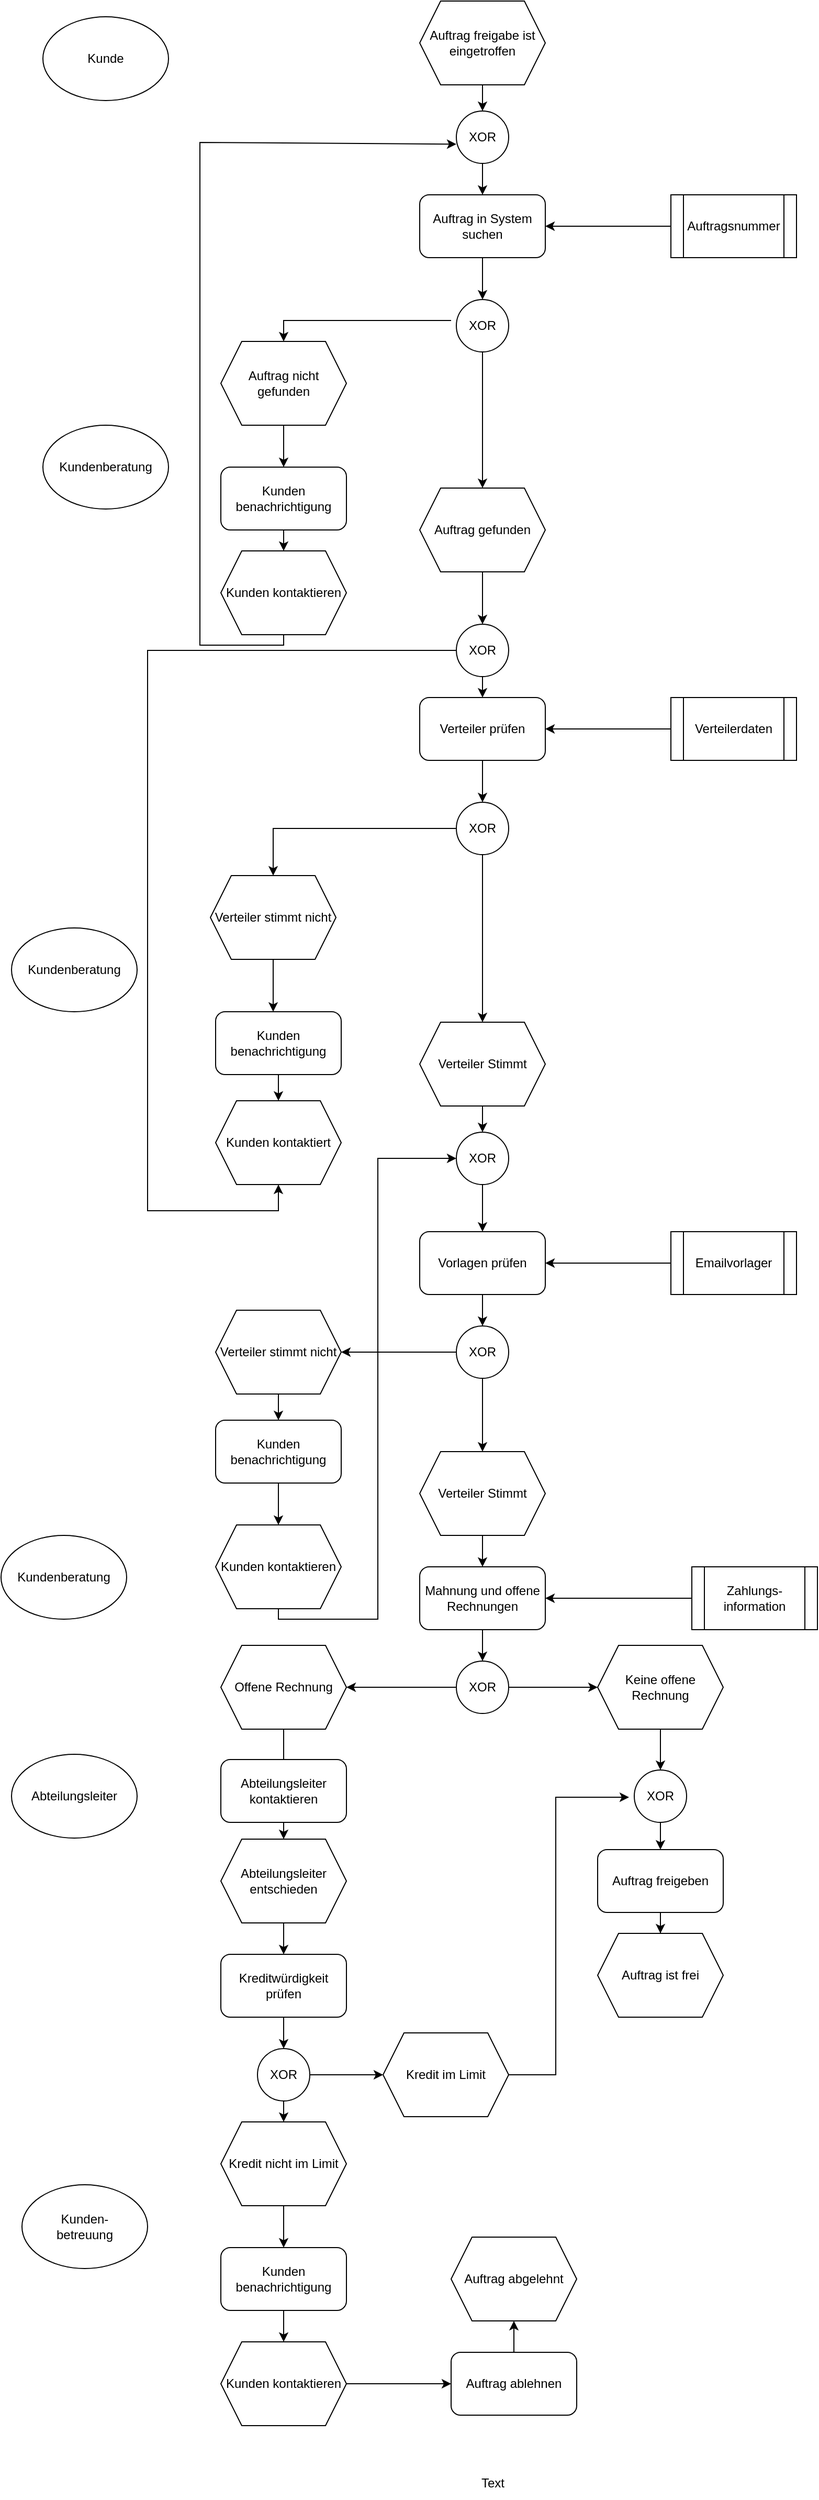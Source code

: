 <mxfile version="21.4.0" type="device">
  <diagram name="Seite-1" id="0sQVC23X_v0yhnxGCehn">
    <mxGraphModel dx="1195" dy="608" grid="1" gridSize="10" guides="1" tooltips="1" connect="1" arrows="1" fold="1" page="1" pageScale="1" pageWidth="827" pageHeight="1169" math="0" shadow="0">
      <root>
        <mxCell id="0" />
        <mxCell id="1" parent="0" />
        <mxCell id="WyGthv9Fyi8a851mMaAl-1" value="Auftrag gefunden" style="shape=hexagon;perimeter=hexagonPerimeter2;whiteSpace=wrap;html=1;fixedSize=1;" parent="1" vertex="1">
          <mxGeometry x="400" y="480" width="120" height="80" as="geometry" />
        </mxCell>
        <mxCell id="k73TXkJfmJBEP01-axGc-35" style="edgeStyle=orthogonalEdgeStyle;rounded=0;orthogonalLoop=1;jettySize=auto;html=1;" parent="1" source="WyGthv9Fyi8a851mMaAl-2" target="WyGthv9Fyi8a851mMaAl-1" edge="1">
          <mxGeometry relative="1" as="geometry" />
        </mxCell>
        <mxCell id="WyGthv9Fyi8a851mMaAl-2" value="XOR" style="ellipse;whiteSpace=wrap;html=1;aspect=fixed;" parent="1" vertex="1">
          <mxGeometry x="435" y="300" width="50" height="50" as="geometry" />
        </mxCell>
        <mxCell id="WyGthv9Fyi8a851mMaAl-3" value="Auftrag nicht gefunden" style="shape=hexagon;perimeter=hexagonPerimeter2;whiteSpace=wrap;html=1;fixedSize=1;" parent="1" vertex="1">
          <mxGeometry x="210" y="340" width="120" height="80" as="geometry" />
        </mxCell>
        <mxCell id="WyGthv9Fyi8a851mMaAl-22" value="" style="endArrow=classic;html=1;rounded=0;exitX=0.5;exitY=1;exitDx=0;exitDy=0;entryX=0.5;entryY=0;entryDx=0;entryDy=0;" parent="1" source="WyGthv9Fyi8a851mMaAl-1" target="7JB95Yita-Zpa4TW5TXj-19" edge="1">
          <mxGeometry width="50" height="50" relative="1" as="geometry">
            <mxPoint x="680" y="500" as="sourcePoint" />
            <mxPoint x="630" y="535" as="targetPoint" />
          </mxGeometry>
        </mxCell>
        <mxCell id="WyGthv9Fyi8a851mMaAl-92" value="Verteiler stimmt nicht" style="shape=hexagon;perimeter=hexagonPerimeter2;whiteSpace=wrap;html=1;fixedSize=1;" parent="1" vertex="1">
          <mxGeometry x="200" y="850" width="120" height="80" as="geometry" />
        </mxCell>
        <mxCell id="k73TXkJfmJBEP01-axGc-13" value="" style="endArrow=classic;html=1;rounded=0;exitX=0.5;exitY=1;exitDx=0;exitDy=0;" parent="1" source="WyGthv9Fyi8a851mMaAl-3" edge="1">
          <mxGeometry width="50" height="50" relative="1" as="geometry">
            <mxPoint x="380" y="510" as="sourcePoint" />
            <mxPoint x="270" y="460" as="targetPoint" />
          </mxGeometry>
        </mxCell>
        <mxCell id="k73TXkJfmJBEP01-axGc-30" value="Kunde" style="ellipse;whiteSpace=wrap;html=1;" parent="1" vertex="1">
          <mxGeometry x="40" y="30" width="120" height="80" as="geometry" />
        </mxCell>
        <mxCell id="k73TXkJfmJBEP01-axGc-33" value="&lt;span lang=&quot;de&quot;&gt;&lt;span&gt;&lt;span&gt;Kundenberatung&lt;/span&gt;&lt;/span&gt;&lt;/span&gt;" style="ellipse;whiteSpace=wrap;html=1;" parent="1" vertex="1">
          <mxGeometry x="40" y="420" width="120" height="80" as="geometry" />
        </mxCell>
        <mxCell id="k73TXkJfmJBEP01-axGc-38" value="" style="endArrow=classic;html=1;rounded=0;entryX=0;entryY=0.5;entryDx=0;entryDy=0;exitX=0.5;exitY=1;exitDx=0;exitDy=0;" parent="1" target="7JB95Yita-Zpa4TW5TXj-33" edge="1" source="7JB95Yita-Zpa4TW5TXj-44">
          <mxGeometry width="50" height="50" relative="1" as="geometry">
            <mxPoint x="270" y="1740" as="sourcePoint" />
            <mxPoint x="130" y="1207.647" as="targetPoint" />
            <Array as="points">
              <mxPoint x="265" y="1560" />
              <mxPoint x="360" y="1560" />
              <mxPoint x="360" y="1120" />
            </Array>
          </mxGeometry>
        </mxCell>
        <mxCell id="7JB95Yita-Zpa4TW5TXj-1" value="Auftrag freigabe ist eingetroffen" style="shape=hexagon;perimeter=hexagonPerimeter2;whiteSpace=wrap;html=1;fixedSize=1;" vertex="1" parent="1">
          <mxGeometry x="400" y="15" width="120" height="80" as="geometry" />
        </mxCell>
        <mxCell id="7JB95Yita-Zpa4TW5TXj-3" value="XOR" style="ellipse;whiteSpace=wrap;html=1;aspect=fixed;" vertex="1" parent="1">
          <mxGeometry x="435" y="120" width="50" height="50" as="geometry" />
        </mxCell>
        <mxCell id="7JB95Yita-Zpa4TW5TXj-5" value="" style="endArrow=classic;html=1;rounded=0;" edge="1" parent="1" source="7JB95Yita-Zpa4TW5TXj-1">
          <mxGeometry width="50" height="50" relative="1" as="geometry">
            <mxPoint x="410" y="200" as="sourcePoint" />
            <mxPoint x="460" y="120" as="targetPoint" />
          </mxGeometry>
        </mxCell>
        <mxCell id="7JB95Yita-Zpa4TW5TXj-8" value="" style="endArrow=classic;html=1;rounded=0;entryX=0.5;entryY=0;entryDx=0;entryDy=0;exitX=0.5;exitY=1;exitDx=0;exitDy=0;" edge="1" parent="1" source="7JB95Yita-Zpa4TW5TXj-3">
          <mxGeometry width="50" height="50" relative="1" as="geometry">
            <mxPoint x="410" y="190" as="sourcePoint" />
            <mxPoint x="460" y="200" as="targetPoint" />
          </mxGeometry>
        </mxCell>
        <mxCell id="7JB95Yita-Zpa4TW5TXj-9" value="Auftragsnummer" style="shape=process;whiteSpace=wrap;html=1;backgroundOutline=1;" vertex="1" parent="1">
          <mxGeometry x="640" y="200" width="120" height="60" as="geometry" />
        </mxCell>
        <mxCell id="7JB95Yita-Zpa4TW5TXj-11" value="" style="endArrow=classic;html=1;rounded=0;entryX=0.5;entryY=0;entryDx=0;entryDy=0;" edge="1" parent="1" target="WyGthv9Fyi8a851mMaAl-3">
          <mxGeometry width="50" height="50" relative="1" as="geometry">
            <mxPoint x="430" y="320" as="sourcePoint" />
            <mxPoint x="110" y="480" as="targetPoint" />
            <Array as="points">
              <mxPoint x="270" y="320" />
            </Array>
          </mxGeometry>
        </mxCell>
        <mxCell id="7JB95Yita-Zpa4TW5TXj-12" value="Kunden benachrichtigung" style="rounded=1;whiteSpace=wrap;html=1;" vertex="1" parent="1">
          <mxGeometry x="210" y="460" width="120" height="60" as="geometry" />
        </mxCell>
        <mxCell id="7JB95Yita-Zpa4TW5TXj-13" value="Kunden kontaktieren" style="shape=hexagon;perimeter=hexagonPerimeter2;whiteSpace=wrap;html=1;fixedSize=1;" vertex="1" parent="1">
          <mxGeometry x="210" y="540" width="120" height="80" as="geometry" />
        </mxCell>
        <mxCell id="7JB95Yita-Zpa4TW5TXj-14" value="" style="endArrow=classic;html=1;rounded=0;entryX=0.5;entryY=0;entryDx=0;entryDy=0;exitX=0.5;exitY=1;exitDx=0;exitDy=0;" edge="1" parent="1" source="7JB95Yita-Zpa4TW5TXj-12" target="7JB95Yita-Zpa4TW5TXj-13">
          <mxGeometry width="50" height="50" relative="1" as="geometry">
            <mxPoint x="80" y="400" as="sourcePoint" />
            <mxPoint x="130" y="350" as="targetPoint" />
          </mxGeometry>
        </mxCell>
        <mxCell id="7JB95Yita-Zpa4TW5TXj-15" value="Auftrag in System suchen" style="rounded=1;whiteSpace=wrap;html=1;" vertex="1" parent="1">
          <mxGeometry x="400" y="200" width="120" height="60" as="geometry" />
        </mxCell>
        <mxCell id="7JB95Yita-Zpa4TW5TXj-16" value="" style="endArrow=classic;html=1;rounded=0;entryX=0.5;entryY=0;entryDx=0;entryDy=0;" edge="1" parent="1" source="7JB95Yita-Zpa4TW5TXj-15" target="WyGthv9Fyi8a851mMaAl-2">
          <mxGeometry width="50" height="50" relative="1" as="geometry">
            <mxPoint x="80" y="430" as="sourcePoint" />
            <mxPoint x="130" y="380" as="targetPoint" />
          </mxGeometry>
        </mxCell>
        <mxCell id="7JB95Yita-Zpa4TW5TXj-17" value="" style="endArrow=classic;html=1;rounded=0;exitX=0;exitY=0.5;exitDx=0;exitDy=0;entryX=1;entryY=0.5;entryDx=0;entryDy=0;" edge="1" parent="1" source="7JB95Yita-Zpa4TW5TXj-9" target="7JB95Yita-Zpa4TW5TXj-15">
          <mxGeometry width="50" height="50" relative="1" as="geometry">
            <mxPoint x="260" y="420" as="sourcePoint" />
            <mxPoint x="310" y="370" as="targetPoint" />
          </mxGeometry>
        </mxCell>
        <mxCell id="7JB95Yita-Zpa4TW5TXj-18" value="Verteiler prüfen" style="rounded=1;whiteSpace=wrap;html=1;" vertex="1" parent="1">
          <mxGeometry x="400" y="680" width="120" height="60" as="geometry" />
        </mxCell>
        <mxCell id="7JB95Yita-Zpa4TW5TXj-19" value="XOR" style="ellipse;whiteSpace=wrap;html=1;aspect=fixed;" vertex="1" parent="1">
          <mxGeometry x="435" y="610" width="50" height="50" as="geometry" />
        </mxCell>
        <mxCell id="7JB95Yita-Zpa4TW5TXj-20" value="" style="endArrow=classic;html=1;rounded=0;entryX=0.5;entryY=0;entryDx=0;entryDy=0;exitX=0.5;exitY=1;exitDx=0;exitDy=0;" edge="1" parent="1" source="7JB95Yita-Zpa4TW5TXj-19" target="7JB95Yita-Zpa4TW5TXj-18">
          <mxGeometry width="50" height="50" relative="1" as="geometry">
            <mxPoint x="280" y="430" as="sourcePoint" />
            <mxPoint x="330" y="380" as="targetPoint" />
          </mxGeometry>
        </mxCell>
        <mxCell id="7JB95Yita-Zpa4TW5TXj-21" value="Verteilerdaten" style="shape=process;whiteSpace=wrap;html=1;backgroundOutline=1;" vertex="1" parent="1">
          <mxGeometry x="640" y="680" width="120" height="60" as="geometry" />
        </mxCell>
        <mxCell id="7JB95Yita-Zpa4TW5TXj-22" value="" style="endArrow=classic;html=1;rounded=0;exitX=0;exitY=0.5;exitDx=0;exitDy=0;entryX=1;entryY=0.5;entryDx=0;entryDy=0;" edge="1" parent="1" source="7JB95Yita-Zpa4TW5TXj-21" target="7JB95Yita-Zpa4TW5TXj-18">
          <mxGeometry width="50" height="50" relative="1" as="geometry">
            <mxPoint x="650" y="240" as="sourcePoint" />
            <mxPoint x="530" y="240" as="targetPoint" />
          </mxGeometry>
        </mxCell>
        <mxCell id="7JB95Yita-Zpa4TW5TXj-23" value="Verteiler Stimmt" style="shape=hexagon;perimeter=hexagonPerimeter2;whiteSpace=wrap;html=1;fixedSize=1;" vertex="1" parent="1">
          <mxGeometry x="400" y="990" width="120" height="80" as="geometry" />
        </mxCell>
        <mxCell id="7JB95Yita-Zpa4TW5TXj-24" value="XOR" style="ellipse;whiteSpace=wrap;html=1;aspect=fixed;" vertex="1" parent="1">
          <mxGeometry x="435" y="780" width="50" height="50" as="geometry" />
        </mxCell>
        <mxCell id="7JB95Yita-Zpa4TW5TXj-25" value="Kunden benachrichtigung" style="rounded=1;whiteSpace=wrap;html=1;" vertex="1" parent="1">
          <mxGeometry x="205" y="980" width="120" height="60" as="geometry" />
        </mxCell>
        <mxCell id="7JB95Yita-Zpa4TW5TXj-26" value="Kunden kontaktiert" style="shape=hexagon;perimeter=hexagonPerimeter2;whiteSpace=wrap;html=1;fixedSize=1;" vertex="1" parent="1">
          <mxGeometry x="205" y="1065" width="120" height="80" as="geometry" />
        </mxCell>
        <mxCell id="7JB95Yita-Zpa4TW5TXj-27" value="" style="endArrow=classic;html=1;rounded=0;entryX=0.5;entryY=0;entryDx=0;entryDy=0;exitX=0.5;exitY=1;exitDx=0;exitDy=0;" edge="1" parent="1" source="7JB95Yita-Zpa4TW5TXj-25" target="7JB95Yita-Zpa4TW5TXj-26">
          <mxGeometry width="50" height="50" relative="1" as="geometry">
            <mxPoint x="75" y="920" as="sourcePoint" />
            <mxPoint x="125" y="870" as="targetPoint" />
          </mxGeometry>
        </mxCell>
        <mxCell id="7JB95Yita-Zpa4TW5TXj-28" value="" style="endArrow=classic;html=1;rounded=0;exitX=0.5;exitY=1;exitDx=0;exitDy=0;" edge="1" parent="1" source="WyGthv9Fyi8a851mMaAl-92">
          <mxGeometry width="50" height="50" relative="1" as="geometry">
            <mxPoint x="280" y="830" as="sourcePoint" />
            <mxPoint x="260" y="980" as="targetPoint" />
          </mxGeometry>
        </mxCell>
        <mxCell id="7JB95Yita-Zpa4TW5TXj-29" value="" style="endArrow=classic;html=1;rounded=0;entryX=0.5;entryY=0;entryDx=0;entryDy=0;" edge="1" parent="1" source="7JB95Yita-Zpa4TW5TXj-18" target="7JB95Yita-Zpa4TW5TXj-24">
          <mxGeometry width="50" height="50" relative="1" as="geometry">
            <mxPoint x="280" y="830" as="sourcePoint" />
            <mxPoint x="330" y="780" as="targetPoint" />
          </mxGeometry>
        </mxCell>
        <mxCell id="7JB95Yita-Zpa4TW5TXj-30" value="" style="endArrow=classic;html=1;rounded=0;entryX=0.5;entryY=0;entryDx=0;entryDy=0;exitX=0.5;exitY=1;exitDx=0;exitDy=0;" edge="1" parent="1" source="7JB95Yita-Zpa4TW5TXj-24" target="7JB95Yita-Zpa4TW5TXj-23">
          <mxGeometry width="50" height="50" relative="1" as="geometry">
            <mxPoint x="280" y="830" as="sourcePoint" />
            <mxPoint x="330" y="780" as="targetPoint" />
          </mxGeometry>
        </mxCell>
        <mxCell id="7JB95Yita-Zpa4TW5TXj-31" value="" style="endArrow=classic;html=1;rounded=0;entryX=0.5;entryY=0;entryDx=0;entryDy=0;exitX=0;exitY=0.5;exitDx=0;exitDy=0;" edge="1" parent="1" source="7JB95Yita-Zpa4TW5TXj-24" target="WyGthv9Fyi8a851mMaAl-92">
          <mxGeometry width="50" height="50" relative="1" as="geometry">
            <mxPoint x="440" y="330" as="sourcePoint" />
            <mxPoint x="280" y="350" as="targetPoint" />
            <Array as="points">
              <mxPoint x="260" y="805" />
            </Array>
          </mxGeometry>
        </mxCell>
        <mxCell id="7JB95Yita-Zpa4TW5TXj-32" value="" style="endArrow=classic;html=1;rounded=0;exitX=0;exitY=0.5;exitDx=0;exitDy=0;entryX=0.5;entryY=1;entryDx=0;entryDy=0;" edge="1" parent="1" source="7JB95Yita-Zpa4TW5TXj-19" target="7JB95Yita-Zpa4TW5TXj-26">
          <mxGeometry width="50" height="50" relative="1" as="geometry">
            <mxPoint x="445" y="815" as="sourcePoint" />
            <mxPoint x="120" y="1170" as="targetPoint" />
            <Array as="points">
              <mxPoint x="140" y="635" />
              <mxPoint x="140" y="1170" />
              <mxPoint x="265" y="1170" />
            </Array>
          </mxGeometry>
        </mxCell>
        <mxCell id="7JB95Yita-Zpa4TW5TXj-33" value="XOR" style="ellipse;whiteSpace=wrap;html=1;aspect=fixed;" vertex="1" parent="1">
          <mxGeometry x="435" y="1095" width="50" height="50" as="geometry" />
        </mxCell>
        <mxCell id="7JB95Yita-Zpa4TW5TXj-36" value="Vorlagen prüfen" style="rounded=1;whiteSpace=wrap;html=1;" vertex="1" parent="1">
          <mxGeometry x="400" y="1190" width="120" height="60" as="geometry" />
        </mxCell>
        <mxCell id="7JB95Yita-Zpa4TW5TXj-38" value="Emailvorlager" style="shape=process;whiteSpace=wrap;html=1;backgroundOutline=1;" vertex="1" parent="1">
          <mxGeometry x="640" y="1190" width="120" height="60" as="geometry" />
        </mxCell>
        <mxCell id="7JB95Yita-Zpa4TW5TXj-39" value="" style="endArrow=classic;html=1;rounded=0;exitX=0;exitY=0.5;exitDx=0;exitDy=0;entryX=1;entryY=0.5;entryDx=0;entryDy=0;" edge="1" parent="1" source="7JB95Yita-Zpa4TW5TXj-38" target="7JB95Yita-Zpa4TW5TXj-36">
          <mxGeometry width="50" height="50" relative="1" as="geometry">
            <mxPoint x="650" y="720" as="sourcePoint" />
            <mxPoint x="530" y="720" as="targetPoint" />
          </mxGeometry>
        </mxCell>
        <mxCell id="7JB95Yita-Zpa4TW5TXj-113" value="" style="edgeStyle=orthogonalEdgeStyle;rounded=0;orthogonalLoop=1;jettySize=auto;html=1;" edge="1" parent="1" source="7JB95Yita-Zpa4TW5TXj-40" target="7JB95Yita-Zpa4TW5TXj-43">
          <mxGeometry relative="1" as="geometry" />
        </mxCell>
        <mxCell id="7JB95Yita-Zpa4TW5TXj-40" value="Verteiler stimmt nicht" style="shape=hexagon;perimeter=hexagonPerimeter2;whiteSpace=wrap;html=1;fixedSize=1;" vertex="1" parent="1">
          <mxGeometry x="205" y="1265" width="120" height="80" as="geometry" />
        </mxCell>
        <mxCell id="7JB95Yita-Zpa4TW5TXj-111" value="" style="edgeStyle=orthogonalEdgeStyle;rounded=0;orthogonalLoop=1;jettySize=auto;html=1;" edge="1" parent="1" source="7JB95Yita-Zpa4TW5TXj-41" target="7JB95Yita-Zpa4TW5TXj-59">
          <mxGeometry relative="1" as="geometry" />
        </mxCell>
        <mxCell id="7JB95Yita-Zpa4TW5TXj-41" value="Verteiler Stimmt" style="shape=hexagon;perimeter=hexagonPerimeter2;whiteSpace=wrap;html=1;fixedSize=1;" vertex="1" parent="1">
          <mxGeometry x="400" y="1400" width="120" height="80" as="geometry" />
        </mxCell>
        <mxCell id="7JB95Yita-Zpa4TW5TXj-112" value="" style="edgeStyle=orthogonalEdgeStyle;rounded=0;orthogonalLoop=1;jettySize=auto;html=1;" edge="1" parent="1" source="7JB95Yita-Zpa4TW5TXj-42" target="7JB95Yita-Zpa4TW5TXj-40">
          <mxGeometry relative="1" as="geometry" />
        </mxCell>
        <mxCell id="7JB95Yita-Zpa4TW5TXj-42" value="XOR" style="ellipse;whiteSpace=wrap;html=1;aspect=fixed;" vertex="1" parent="1">
          <mxGeometry x="435" y="1280" width="50" height="50" as="geometry" />
        </mxCell>
        <mxCell id="7JB95Yita-Zpa4TW5TXj-43" value="Kunden benachrichtigung" style="rounded=1;whiteSpace=wrap;html=1;" vertex="1" parent="1">
          <mxGeometry x="205" y="1370" width="120" height="60" as="geometry" />
        </mxCell>
        <mxCell id="7JB95Yita-Zpa4TW5TXj-44" value="Kunden kontaktieren" style="shape=hexagon;perimeter=hexagonPerimeter2;whiteSpace=wrap;html=1;fixedSize=1;" vertex="1" parent="1">
          <mxGeometry x="205" y="1470" width="120" height="80" as="geometry" />
        </mxCell>
        <mxCell id="7JB95Yita-Zpa4TW5TXj-45" value="" style="endArrow=classic;html=1;rounded=0;entryX=0.5;entryY=0;entryDx=0;entryDy=0;exitX=0.5;exitY=1;exitDx=0;exitDy=0;" edge="1" parent="1" source="7JB95Yita-Zpa4TW5TXj-43" target="7JB95Yita-Zpa4TW5TXj-44">
          <mxGeometry width="50" height="50" relative="1" as="geometry">
            <mxPoint x="75" y="1514" as="sourcePoint" />
            <mxPoint x="125" y="1464" as="targetPoint" />
          </mxGeometry>
        </mxCell>
        <mxCell id="7JB95Yita-Zpa4TW5TXj-47" value="" style="endArrow=classic;html=1;rounded=0;entryX=0.5;entryY=0;entryDx=0;entryDy=0;exitX=0.5;exitY=1;exitDx=0;exitDy=0;" edge="1" parent="1" source="7JB95Yita-Zpa4TW5TXj-42" target="7JB95Yita-Zpa4TW5TXj-41">
          <mxGeometry width="50" height="50" relative="1" as="geometry">
            <mxPoint x="280" y="1424" as="sourcePoint" />
            <mxPoint x="330" y="1374" as="targetPoint" />
          </mxGeometry>
        </mxCell>
        <mxCell id="7JB95Yita-Zpa4TW5TXj-52" value="" style="endArrow=classic;html=1;rounded=0;entryX=0.5;entryY=0;entryDx=0;entryDy=0;exitX=0.5;exitY=1;exitDx=0;exitDy=0;" edge="1" parent="1" source="7JB95Yita-Zpa4TW5TXj-23" target="7JB95Yita-Zpa4TW5TXj-33">
          <mxGeometry width="50" height="50" relative="1" as="geometry">
            <mxPoint x="420" y="1200" as="sourcePoint" />
            <mxPoint x="470" y="1150" as="targetPoint" />
          </mxGeometry>
        </mxCell>
        <mxCell id="7JB95Yita-Zpa4TW5TXj-53" value="" style="endArrow=classic;html=1;rounded=0;exitX=0.5;exitY=1;exitDx=0;exitDy=0;" edge="1" parent="1" source="7JB95Yita-Zpa4TW5TXj-33" target="7JB95Yita-Zpa4TW5TXj-36">
          <mxGeometry width="50" height="50" relative="1" as="geometry">
            <mxPoint x="470" y="1080" as="sourcePoint" />
            <mxPoint x="470" y="1205" as="targetPoint" />
          </mxGeometry>
        </mxCell>
        <mxCell id="7JB95Yita-Zpa4TW5TXj-54" value="" style="endArrow=classic;html=1;rounded=0;entryX=0.5;entryY=0;entryDx=0;entryDy=0;exitX=0.5;exitY=1;exitDx=0;exitDy=0;" edge="1" parent="1" source="7JB95Yita-Zpa4TW5TXj-36" target="7JB95Yita-Zpa4TW5TXj-42">
          <mxGeometry width="50" height="50" relative="1" as="geometry">
            <mxPoint x="480" y="1090" as="sourcePoint" />
            <mxPoint x="480" y="1215" as="targetPoint" />
          </mxGeometry>
        </mxCell>
        <mxCell id="7JB95Yita-Zpa4TW5TXj-56" value="Kundenberatung" style="ellipse;whiteSpace=wrap;html=1;" vertex="1" parent="1">
          <mxGeometry y="1480" width="120" height="80" as="geometry" />
        </mxCell>
        <mxCell id="7JB95Yita-Zpa4TW5TXj-102" value="" style="edgeStyle=orthogonalEdgeStyle;rounded=0;orthogonalLoop=1;jettySize=auto;html=1;" edge="1" parent="1" source="7JB95Yita-Zpa4TW5TXj-59" target="7JB95Yita-Zpa4TW5TXj-63">
          <mxGeometry relative="1" as="geometry" />
        </mxCell>
        <mxCell id="7JB95Yita-Zpa4TW5TXj-59" value="Mahnung und offene Rechnungen" style="rounded=1;whiteSpace=wrap;html=1;" vertex="1" parent="1">
          <mxGeometry x="400" y="1510" width="120" height="60" as="geometry" />
        </mxCell>
        <mxCell id="7JB95Yita-Zpa4TW5TXj-60" value="Text" style="text;strokeColor=none;align=center;fillColor=none;html=1;verticalAlign=middle;whiteSpace=wrap;rounded=0;" vertex="1" parent="1">
          <mxGeometry x="440" y="2370" width="60" height="30" as="geometry" />
        </mxCell>
        <mxCell id="7JB95Yita-Zpa4TW5TXj-80" value="" style="edgeStyle=orthogonalEdgeStyle;rounded=0;orthogonalLoop=1;jettySize=auto;html=1;" edge="1" parent="1" source="7JB95Yita-Zpa4TW5TXj-63" target="7JB95Yita-Zpa4TW5TXj-70">
          <mxGeometry relative="1" as="geometry" />
        </mxCell>
        <mxCell id="7JB95Yita-Zpa4TW5TXj-90" value="" style="edgeStyle=orthogonalEdgeStyle;rounded=0;orthogonalLoop=1;jettySize=auto;html=1;" edge="1" parent="1" source="7JB95Yita-Zpa4TW5TXj-63" target="7JB95Yita-Zpa4TW5TXj-65">
          <mxGeometry relative="1" as="geometry" />
        </mxCell>
        <mxCell id="7JB95Yita-Zpa4TW5TXj-63" value="XOR" style="ellipse;whiteSpace=wrap;html=1;aspect=fixed;" vertex="1" parent="1">
          <mxGeometry x="435" y="1600" width="50" height="50" as="geometry" />
        </mxCell>
        <mxCell id="7JB95Yita-Zpa4TW5TXj-91" value="" style="edgeStyle=orthogonalEdgeStyle;rounded=0;orthogonalLoop=1;jettySize=auto;html=1;" edge="1" parent="1" source="7JB95Yita-Zpa4TW5TXj-93" target="7JB95Yita-Zpa4TW5TXj-79">
          <mxGeometry relative="1" as="geometry" />
        </mxCell>
        <mxCell id="7JB95Yita-Zpa4TW5TXj-65" value="Keine offene Rechnung" style="shape=hexagon;perimeter=hexagonPerimeter2;whiteSpace=wrap;html=1;fixedSize=1;" vertex="1" parent="1">
          <mxGeometry x="570" y="1585" width="120" height="80" as="geometry" />
        </mxCell>
        <mxCell id="7JB95Yita-Zpa4TW5TXj-98" value="" style="edgeStyle=orthogonalEdgeStyle;rounded=0;orthogonalLoop=1;jettySize=auto;html=1;" edge="1" parent="1" source="7JB95Yita-Zpa4TW5TXj-66" target="7JB95Yita-Zpa4TW5TXj-74">
          <mxGeometry relative="1" as="geometry" />
        </mxCell>
        <mxCell id="7JB95Yita-Zpa4TW5TXj-66" value="XOR" style="ellipse;whiteSpace=wrap;html=1;aspect=fixed;" vertex="1" parent="1">
          <mxGeometry x="245" y="1970" width="50" height="50" as="geometry" />
        </mxCell>
        <mxCell id="7JB95Yita-Zpa4TW5TXj-89" value="" style="edgeStyle=orthogonalEdgeStyle;rounded=0;orthogonalLoop=1;jettySize=auto;html=1;" edge="1" parent="1" source="7JB95Yita-Zpa4TW5TXj-67" target="7JB95Yita-Zpa4TW5TXj-87">
          <mxGeometry relative="1" as="geometry" />
        </mxCell>
        <mxCell id="7JB95Yita-Zpa4TW5TXj-67" value="Auftrag ablehnen" style="rounded=1;whiteSpace=wrap;html=1;" vertex="1" parent="1">
          <mxGeometry x="430" y="2260" width="120" height="60" as="geometry" />
        </mxCell>
        <mxCell id="7JB95Yita-Zpa4TW5TXj-68" value="Auftrag ist frei" style="shape=hexagon;perimeter=hexagonPerimeter2;whiteSpace=wrap;html=1;fixedSize=1;" vertex="1" parent="1">
          <mxGeometry x="570" y="1860" width="120" height="80" as="geometry" />
        </mxCell>
        <mxCell id="7JB95Yita-Zpa4TW5TXj-81" value="" style="edgeStyle=orthogonalEdgeStyle;rounded=0;orthogonalLoop=1;jettySize=auto;html=1;" edge="1" parent="1" source="7JB95Yita-Zpa4TW5TXj-70" target="7JB95Yita-Zpa4TW5TXj-72">
          <mxGeometry relative="1" as="geometry" />
        </mxCell>
        <mxCell id="7JB95Yita-Zpa4TW5TXj-70" value="Offene Rechnung" style="shape=hexagon;perimeter=hexagonPerimeter2;whiteSpace=wrap;html=1;fixedSize=1;" vertex="1" parent="1">
          <mxGeometry x="210" y="1585" width="120" height="80" as="geometry" />
        </mxCell>
        <mxCell id="7JB95Yita-Zpa4TW5TXj-71" value="Abteilungsleiter kontaktieren" style="rounded=1;whiteSpace=wrap;html=1;" vertex="1" parent="1">
          <mxGeometry x="210" y="1694" width="120" height="60" as="geometry" />
        </mxCell>
        <mxCell id="7JB95Yita-Zpa4TW5TXj-82" value="" style="edgeStyle=orthogonalEdgeStyle;rounded=0;orthogonalLoop=1;jettySize=auto;html=1;" edge="1" parent="1" source="7JB95Yita-Zpa4TW5TXj-72" target="7JB95Yita-Zpa4TW5TXj-73">
          <mxGeometry relative="1" as="geometry" />
        </mxCell>
        <mxCell id="7JB95Yita-Zpa4TW5TXj-72" value="Abteilungsleiter entschieden" style="shape=hexagon;perimeter=hexagonPerimeter2;whiteSpace=wrap;html=1;fixedSize=1;" vertex="1" parent="1">
          <mxGeometry x="210" y="1770" width="120" height="80" as="geometry" />
        </mxCell>
        <mxCell id="7JB95Yita-Zpa4TW5TXj-73" value="Kreditwürdigkeit prüfen" style="rounded=1;whiteSpace=wrap;html=1;" vertex="1" parent="1">
          <mxGeometry x="210" y="1880" width="120" height="60" as="geometry" />
        </mxCell>
        <mxCell id="7JB95Yita-Zpa4TW5TXj-97" value="" style="edgeStyle=orthogonalEdgeStyle;rounded=0;orthogonalLoop=1;jettySize=auto;html=1;exitX=1;exitY=0.5;exitDx=0;exitDy=0;" edge="1" parent="1" source="7JB95Yita-Zpa4TW5TXj-74">
          <mxGeometry relative="1" as="geometry">
            <mxPoint x="600" y="1730" as="targetPoint" />
            <Array as="points">
              <mxPoint x="530" y="1995" />
              <mxPoint x="530" y="1730" />
            </Array>
          </mxGeometry>
        </mxCell>
        <mxCell id="7JB95Yita-Zpa4TW5TXj-74" value="Kredit im Limit" style="shape=hexagon;perimeter=hexagonPerimeter2;whiteSpace=wrap;html=1;fixedSize=1;" vertex="1" parent="1">
          <mxGeometry x="365" y="1955" width="120" height="80" as="geometry" />
        </mxCell>
        <mxCell id="7JB95Yita-Zpa4TW5TXj-86" value="" style="edgeStyle=orthogonalEdgeStyle;rounded=0;orthogonalLoop=1;jettySize=auto;html=1;" edge="1" parent="1" source="7JB95Yita-Zpa4TW5TXj-75" target="7JB95Yita-Zpa4TW5TXj-76">
          <mxGeometry relative="1" as="geometry" />
        </mxCell>
        <mxCell id="7JB95Yita-Zpa4TW5TXj-75" value="Kredit nicht im Limit" style="shape=hexagon;perimeter=hexagonPerimeter2;whiteSpace=wrap;html=1;fixedSize=1;" vertex="1" parent="1">
          <mxGeometry x="210" y="2040" width="120" height="80" as="geometry" />
        </mxCell>
        <mxCell id="7JB95Yita-Zpa4TW5TXj-76" value="Kunden benachrichtigung" style="rounded=1;whiteSpace=wrap;html=1;" vertex="1" parent="1">
          <mxGeometry x="210" y="2160" width="120" height="60" as="geometry" />
        </mxCell>
        <mxCell id="7JB95Yita-Zpa4TW5TXj-88" value="" style="edgeStyle=orthogonalEdgeStyle;rounded=0;orthogonalLoop=1;jettySize=auto;html=1;" edge="1" parent="1" source="7JB95Yita-Zpa4TW5TXj-77" target="7JB95Yita-Zpa4TW5TXj-67">
          <mxGeometry relative="1" as="geometry" />
        </mxCell>
        <mxCell id="7JB95Yita-Zpa4TW5TXj-77" value="Kunden kontaktieren" style="shape=hexagon;perimeter=hexagonPerimeter2;whiteSpace=wrap;html=1;fixedSize=1;" vertex="1" parent="1">
          <mxGeometry x="210" y="2250" width="120" height="80" as="geometry" />
        </mxCell>
        <mxCell id="7JB95Yita-Zpa4TW5TXj-78" value="" style="endArrow=classic;html=1;rounded=0;entryX=0.5;entryY=0;entryDx=0;entryDy=0;exitX=0.5;exitY=1;exitDx=0;exitDy=0;" edge="1" parent="1" source="7JB95Yita-Zpa4TW5TXj-76" target="7JB95Yita-Zpa4TW5TXj-77">
          <mxGeometry width="50" height="50" relative="1" as="geometry">
            <mxPoint x="60" y="2294" as="sourcePoint" />
            <mxPoint x="110" y="2244" as="targetPoint" />
          </mxGeometry>
        </mxCell>
        <mxCell id="7JB95Yita-Zpa4TW5TXj-92" value="" style="edgeStyle=orthogonalEdgeStyle;rounded=0;orthogonalLoop=1;jettySize=auto;html=1;" edge="1" parent="1" source="7JB95Yita-Zpa4TW5TXj-79" target="7JB95Yita-Zpa4TW5TXj-68">
          <mxGeometry relative="1" as="geometry" />
        </mxCell>
        <mxCell id="7JB95Yita-Zpa4TW5TXj-79" value="Auftrag freigeben" style="rounded=1;whiteSpace=wrap;html=1;" vertex="1" parent="1">
          <mxGeometry x="570" y="1780" width="120" height="60" as="geometry" />
        </mxCell>
        <mxCell id="7JB95Yita-Zpa4TW5TXj-87" value="Auftrag abgelehnt" style="shape=hexagon;perimeter=hexagonPerimeter2;whiteSpace=wrap;html=1;fixedSize=1;" vertex="1" parent="1">
          <mxGeometry x="430" y="2150" width="120" height="80" as="geometry" />
        </mxCell>
        <mxCell id="7JB95Yita-Zpa4TW5TXj-94" value="" style="edgeStyle=orthogonalEdgeStyle;rounded=0;orthogonalLoop=1;jettySize=auto;html=1;" edge="1" parent="1" source="7JB95Yita-Zpa4TW5TXj-65" target="7JB95Yita-Zpa4TW5TXj-93">
          <mxGeometry relative="1" as="geometry">
            <mxPoint x="630" y="1665" as="sourcePoint" />
            <mxPoint x="630" y="1780" as="targetPoint" />
          </mxGeometry>
        </mxCell>
        <mxCell id="7JB95Yita-Zpa4TW5TXj-93" value="XOR" style="ellipse;whiteSpace=wrap;html=1;aspect=fixed;" vertex="1" parent="1">
          <mxGeometry x="605" y="1704" width="50" height="50" as="geometry" />
        </mxCell>
        <mxCell id="7JB95Yita-Zpa4TW5TXj-100" value="Abteilungsleiter " style="ellipse;whiteSpace=wrap;html=1;" vertex="1" parent="1">
          <mxGeometry x="10" y="1689" width="120" height="80" as="geometry" />
        </mxCell>
        <mxCell id="7JB95Yita-Zpa4TW5TXj-104" value="&lt;div&gt;Kunden-&lt;/div&gt;&lt;div&gt;betreuung&lt;/div&gt;" style="ellipse;whiteSpace=wrap;html=1;" vertex="1" parent="1">
          <mxGeometry x="20" y="2100" width="120" height="80" as="geometry" />
        </mxCell>
        <mxCell id="7JB95Yita-Zpa4TW5TXj-105" value="" style="endArrow=classic;html=1;rounded=0;exitX=0.5;exitY=1;exitDx=0;exitDy=0;" edge="1" parent="1" source="7JB95Yita-Zpa4TW5TXj-73" target="7JB95Yita-Zpa4TW5TXj-66">
          <mxGeometry width="50" height="50" relative="1" as="geometry">
            <mxPoint x="460" y="2180" as="sourcePoint" />
            <mxPoint x="510" y="2130" as="targetPoint" />
          </mxGeometry>
        </mxCell>
        <mxCell id="7JB95Yita-Zpa4TW5TXj-106" value="" style="endArrow=classic;html=1;rounded=0;exitX=0.5;exitY=1;exitDx=0;exitDy=0;" edge="1" parent="1" source="7JB95Yita-Zpa4TW5TXj-66" target="7JB95Yita-Zpa4TW5TXj-75">
          <mxGeometry width="50" height="50" relative="1" as="geometry">
            <mxPoint x="460" y="2180" as="sourcePoint" />
            <mxPoint x="510" y="2130" as="targetPoint" />
          </mxGeometry>
        </mxCell>
        <mxCell id="7JB95Yita-Zpa4TW5TXj-107" value="" style="endArrow=classic;html=1;rounded=0;entryX=0;entryY=0.633;entryDx=0;entryDy=0;entryPerimeter=0;exitX=0.5;exitY=1;exitDx=0;exitDy=0;" edge="1" parent="1" source="7JB95Yita-Zpa4TW5TXj-13" target="7JB95Yita-Zpa4TW5TXj-3">
          <mxGeometry width="50" height="50" relative="1" as="geometry">
            <mxPoint x="250" y="630" as="sourcePoint" />
            <mxPoint x="510" y="430" as="targetPoint" />
            <Array as="points">
              <mxPoint x="270" y="630" />
              <mxPoint x="190" y="630" />
              <mxPoint x="190" y="150" />
            </Array>
          </mxGeometry>
        </mxCell>
        <mxCell id="7JB95Yita-Zpa4TW5TXj-108" value="&lt;span lang=&quot;de&quot;&gt;&lt;span&gt;&lt;span&gt;Kundenberatung&lt;/span&gt;&lt;/span&gt;&lt;/span&gt;" style="ellipse;whiteSpace=wrap;html=1;" vertex="1" parent="1">
          <mxGeometry x="10" y="900" width="120" height="80" as="geometry" />
        </mxCell>
        <mxCell id="7JB95Yita-Zpa4TW5TXj-109" value="Zahlungs-information" style="shape=process;whiteSpace=wrap;html=1;backgroundOutline=1;" vertex="1" parent="1">
          <mxGeometry x="660" y="1510" width="120" height="60" as="geometry" />
        </mxCell>
        <mxCell id="7JB95Yita-Zpa4TW5TXj-110" value="" style="endArrow=classic;html=1;rounded=0;exitX=0;exitY=0.5;exitDx=0;exitDy=0;entryX=1;entryY=0.5;entryDx=0;entryDy=0;" edge="1" parent="1" source="7JB95Yita-Zpa4TW5TXj-109" target="7JB95Yita-Zpa4TW5TXj-59">
          <mxGeometry width="50" height="50" relative="1" as="geometry">
            <mxPoint x="460" y="1410" as="sourcePoint" />
            <mxPoint x="510" y="1360" as="targetPoint" />
          </mxGeometry>
        </mxCell>
      </root>
    </mxGraphModel>
  </diagram>
</mxfile>
